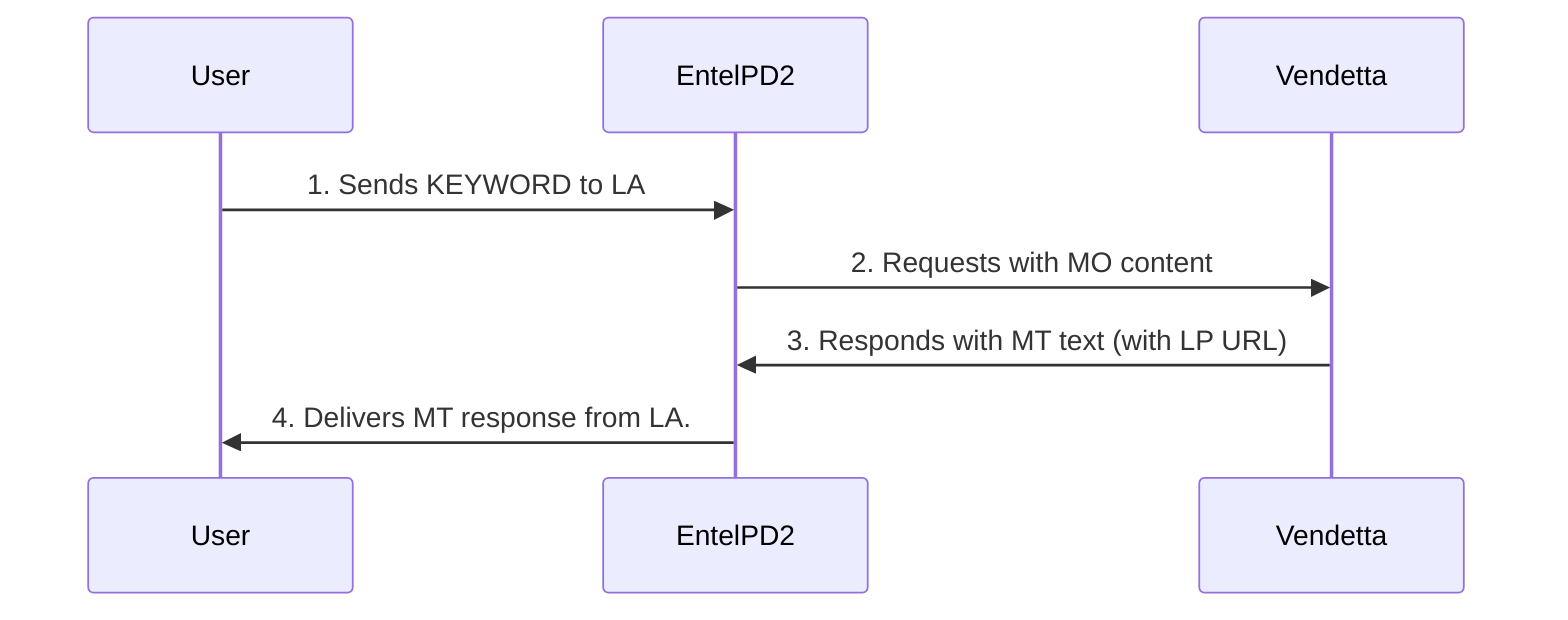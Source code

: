 %% Sequence diagram code
sequenceDiagram
    User ->> EntelPD2: 1. Sends KEYWORD to LA
    EntelPD2 ->> Vendetta: 2. Requests with MO content
    Vendetta ->> EntelPD2: 3. Responds with MT text (with LP URL)
    EntelPD2 ->> User: 4. Delivers MT response from LA.